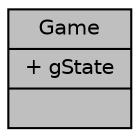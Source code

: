 digraph "Game"
{
 // INTERACTIVE_SVG=YES
 // LATEX_PDF_SIZE
  bgcolor="transparent";
  edge [fontname="Helvetica",fontsize="10",labelfontname="Helvetica",labelfontsize="10"];
  node [fontname="Helvetica",fontsize="10",shape=record];
  Node1 [label="{Game\n|+ gState\l|}",height=0.2,width=0.4,color="black", fillcolor="grey75", style="filled", fontcolor="black",tooltip=" "];
}
